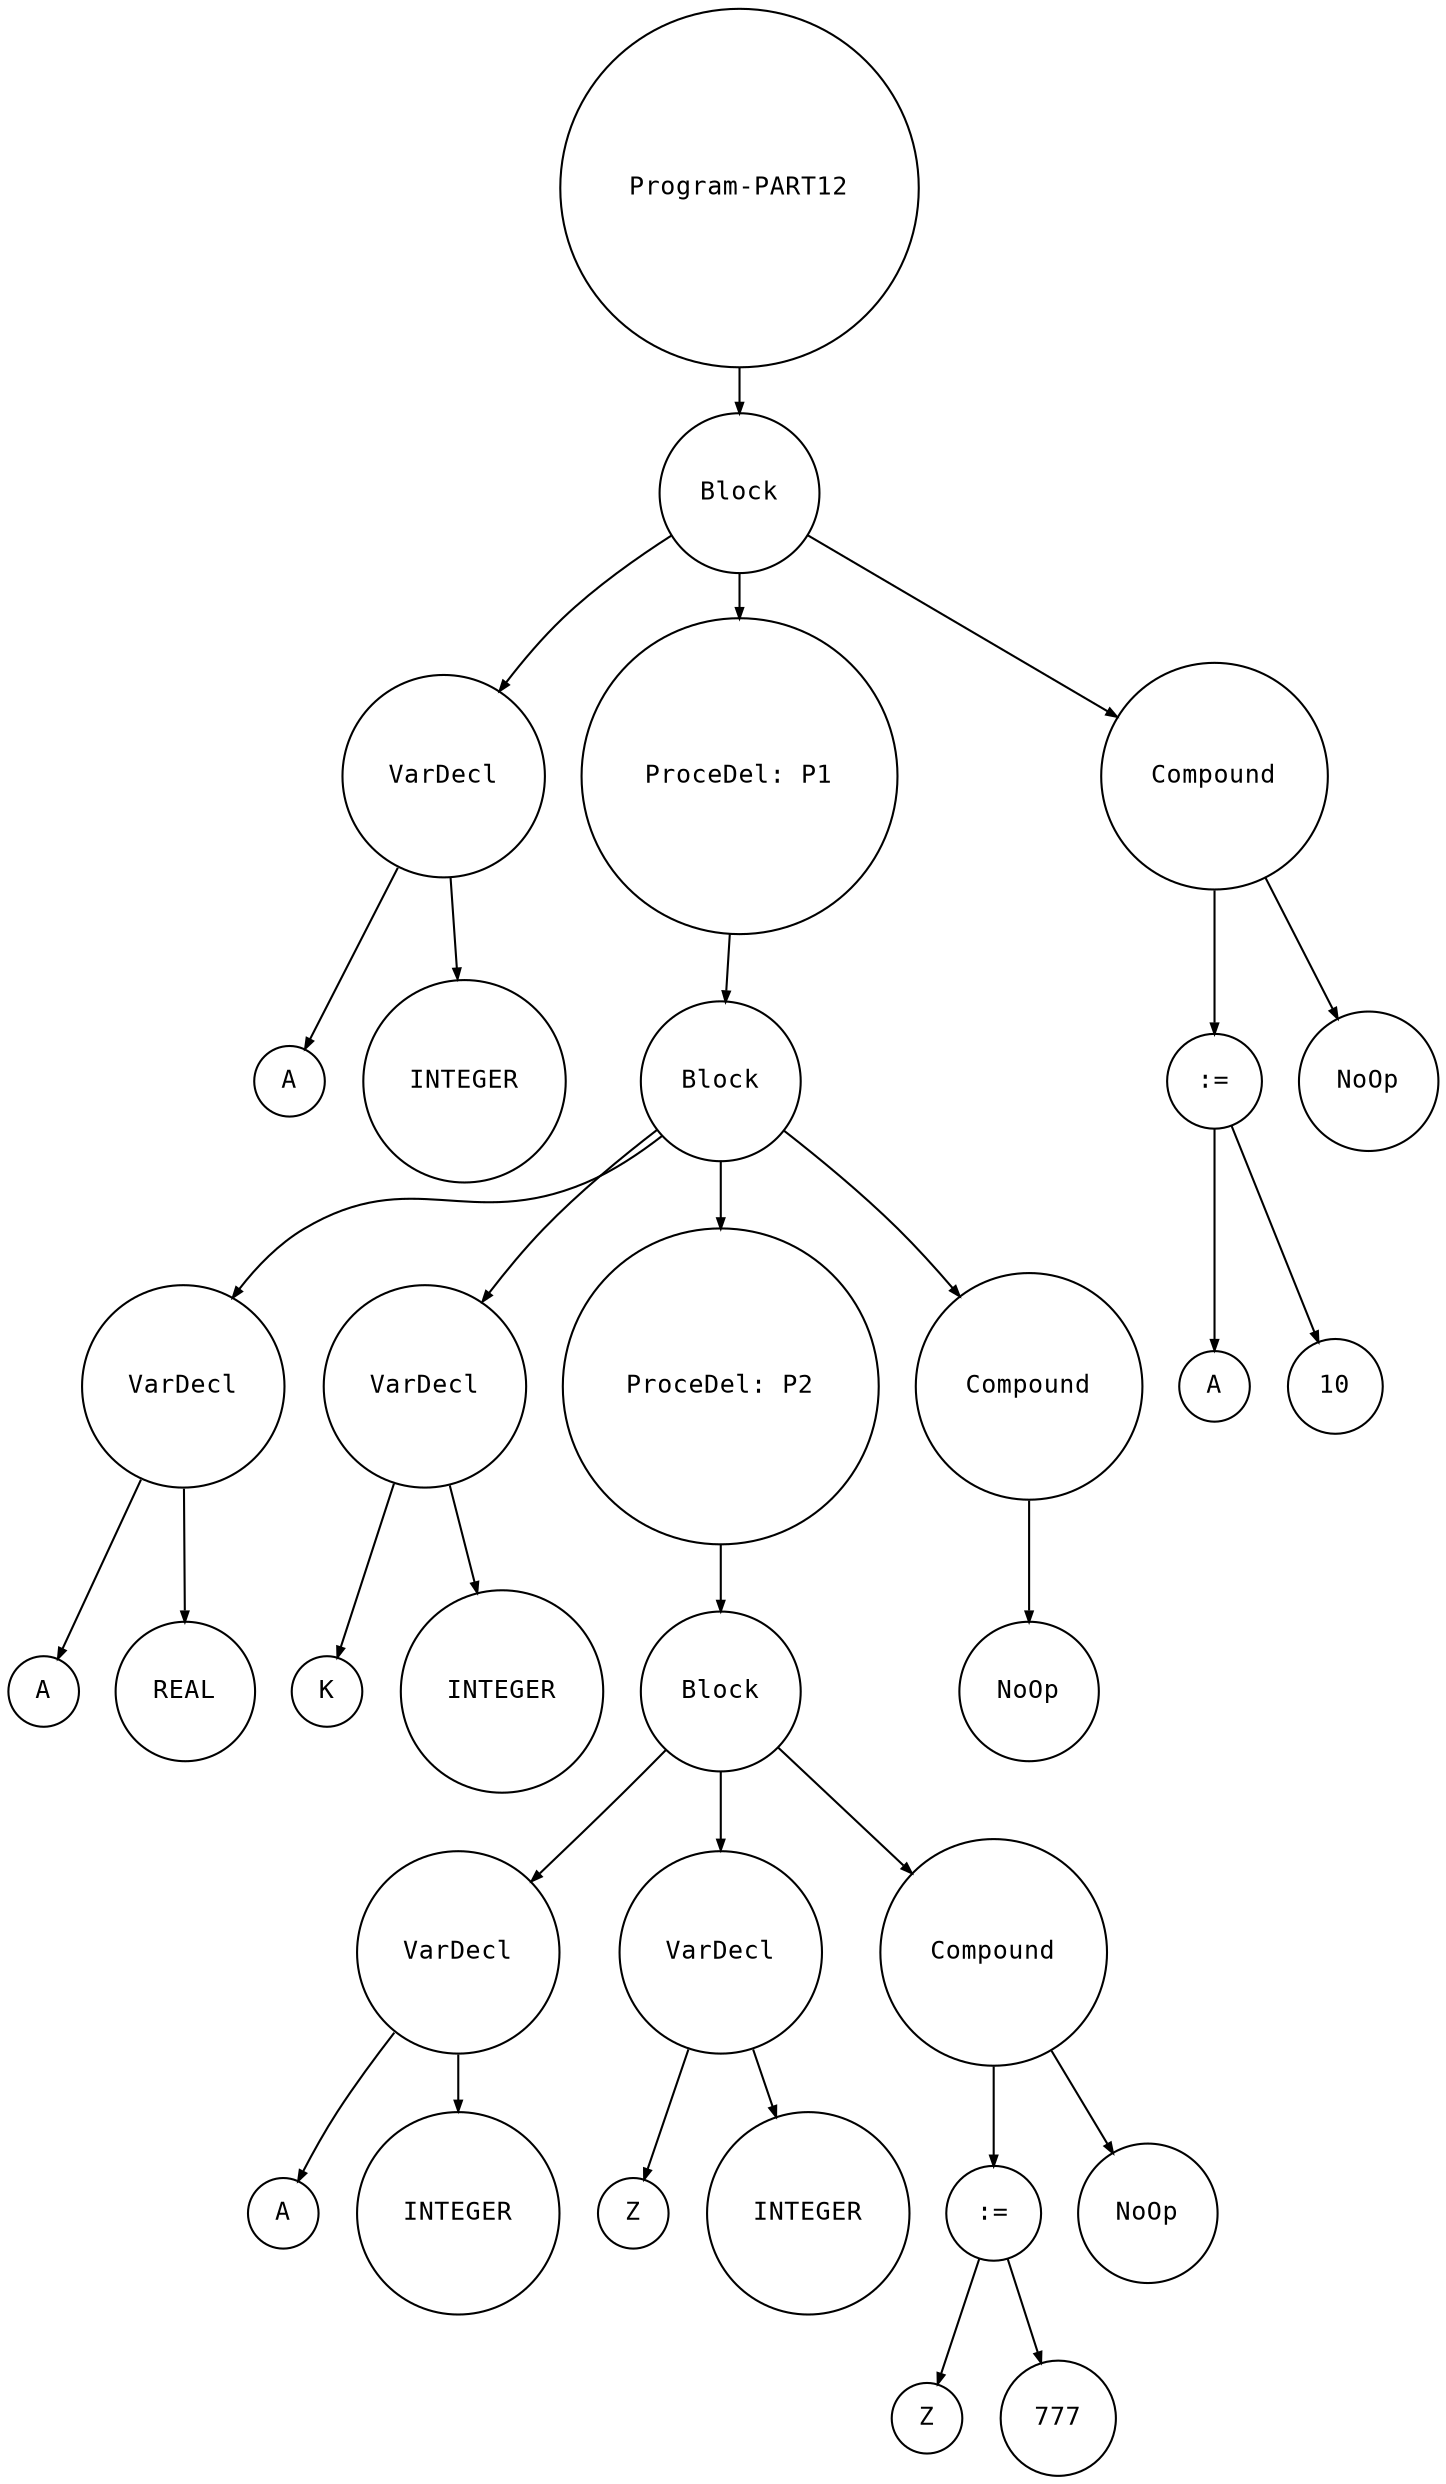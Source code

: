 digraph astgraph { 
node [shape=circle, fontsize=12, fontname="Courier", height=.1]; 
ranksep=.3;
edge [arrowsize=.5]
node1 [label="Program-PART12"]
node1 -> node2
node2 [label="Block"]
node2 -> node3
node3 [label="VarDecl"]
node3 -> node4
node4 [label="A"]
node3 -> node6
node6 [label="INTEGER"]
node2 -> node8
node8 [label="ProceDel: P1"]
node8 -> node9
node9 [label="Block"]
node9 -> node10
node10 [label="VarDecl"]
node10 -> node11
node11 [label="A"]
node10 -> node13
node13 [label="REAL"]
node9 -> node15
node15 [label="VarDecl"]
node15 -> node16
node16 [label="K"]
node15 -> node18
node18 [label="INTEGER"]
node9 -> node20
node20 [label="ProceDel: P2"]
node20 -> node21
node21 [label="Block"]
node21 -> node22
node22 [label="VarDecl"]
node22 -> node23
node23 [label="A"]
node22 -> node25
node25 [label="INTEGER"]
node21 -> node27
node27 [label="VarDecl"]
node27 -> node28
node28 [label="Z"]
node27 -> node30
node30 [label="INTEGER"]
node21 -> node32
node32 [label="Compound"]
node32 -> node33
node33 [label=":="]
node33 -> node34
node34 [label="Z"]
node33 -> node36
node36 [label="777"]
node32 -> node38
node38 [label="NoOp"]
node9 -> node40
node40 [label="Compound"]
node40 -> node41
node41 [label="NoOp"]
node2 -> node43
node43 [label="Compound"]
node43 -> node44
node44 [label=":="]
node44 -> node45
node45 [label="A"]
node44 -> node47
node47 [label="10"]
node43 -> node49
node49 [label="NoOp"]
}
